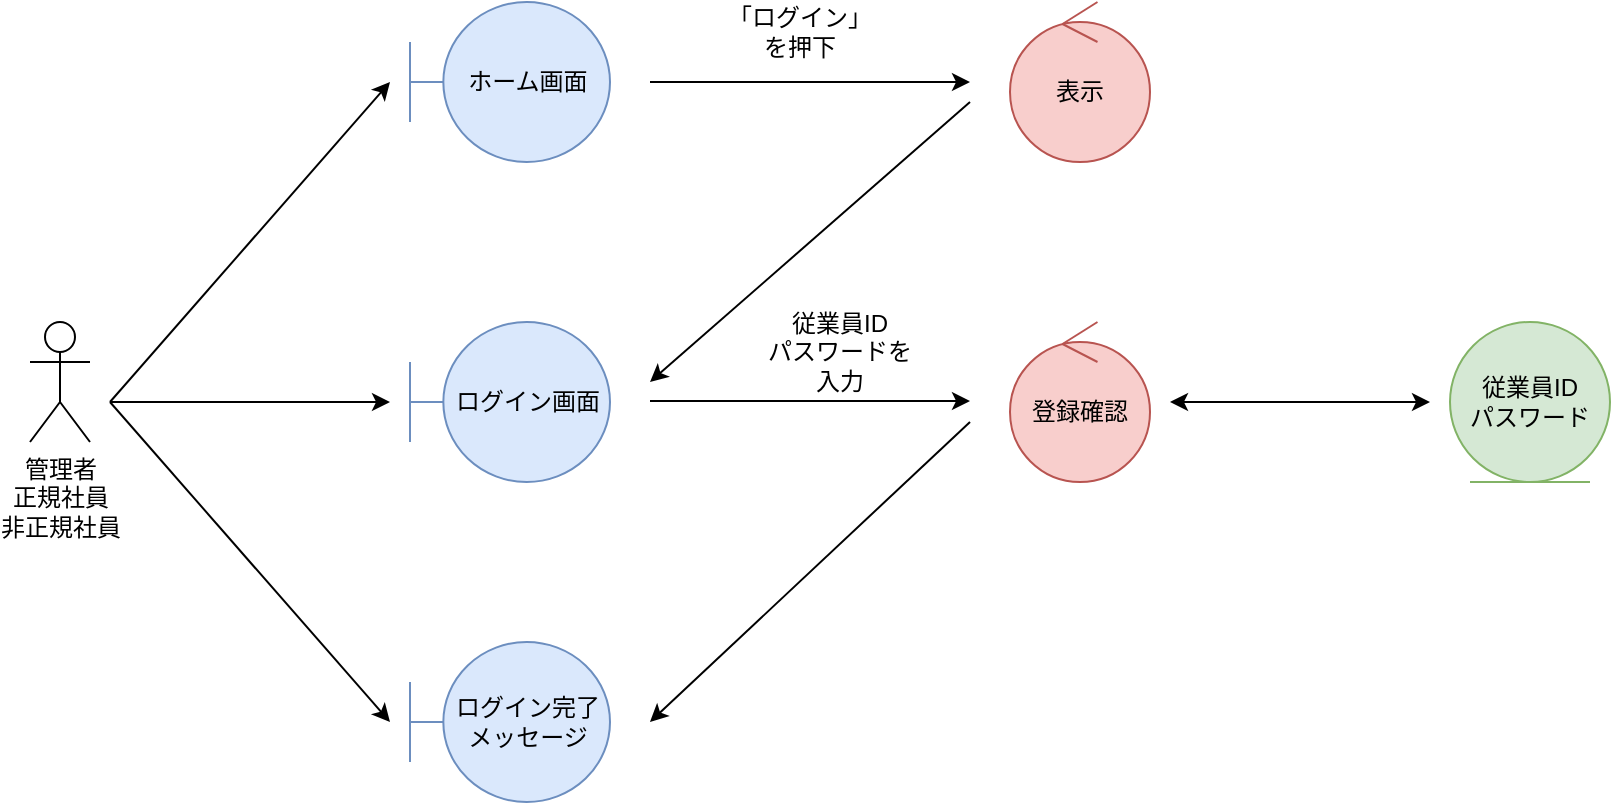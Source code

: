 <mxfile version="15.5.9" type="embed" pages="2">
    <diagram id="iHAmE9tPRXu_R2L8gTPu" name="ログイン">
        <mxGraphModel dx="1830" dy="430" grid="1" gridSize="10" guides="1" tooltips="1" connect="1" arrows="1" fold="1" page="1" pageScale="1" pageWidth="827" pageHeight="1169" math="0" shadow="0">
            <root>
                <mxCell id="0"/>
                <mxCell id="1" parent="0"/>
                <mxCell id="2" value="ホーム画面" style="shape=umlBoundary;whiteSpace=wrap;html=1;fillColor=#dae8fc;strokeColor=#6c8ebf;" vertex="1" parent="1">
                    <mxGeometry x="120" y="120" width="100" height="80" as="geometry"/>
                </mxCell>
                <mxCell id="3" value="ログイン画面" style="shape=umlBoundary;whiteSpace=wrap;html=1;fillColor=#dae8fc;strokeColor=#6c8ebf;" vertex="1" parent="1">
                    <mxGeometry x="120" y="280" width="100" height="80" as="geometry"/>
                </mxCell>
                <mxCell id="4" value="ログイン完了&lt;br&gt;メッセージ" style="shape=umlBoundary;whiteSpace=wrap;html=1;fillColor=#dae8fc;strokeColor=#6c8ebf;" vertex="1" parent="1">
                    <mxGeometry x="120" y="440" width="100" height="80" as="geometry"/>
                </mxCell>
                <mxCell id="5" value="" style="endArrow=classic;html=1;rounded=0;" edge="1" parent="1">
                    <mxGeometry width="50" height="50" relative="1" as="geometry">
                        <mxPoint x="-30" y="320" as="sourcePoint"/>
                        <mxPoint x="110" y="160.0" as="targetPoint"/>
                    </mxGeometry>
                </mxCell>
                <mxCell id="6" value="" style="endArrow=classic;html=1;rounded=0;" edge="1" parent="1">
                    <mxGeometry width="50" height="50" relative="1" as="geometry">
                        <mxPoint x="-30" y="320" as="sourcePoint"/>
                        <mxPoint x="110" y="480" as="targetPoint"/>
                    </mxGeometry>
                </mxCell>
                <mxCell id="7" value="「ログイン」&lt;br&gt;を押下" style="text;html=1;strokeColor=none;fillColor=none;align=center;verticalAlign=middle;whiteSpace=wrap;rounded=0;" vertex="1" parent="1">
                    <mxGeometry x="270" y="120" width="90" height="30" as="geometry"/>
                </mxCell>
                <mxCell id="8" value="" style="endArrow=classic;html=1;rounded=0;" edge="1" parent="1">
                    <mxGeometry width="50" height="50" relative="1" as="geometry">
                        <mxPoint x="-30" y="320" as="sourcePoint"/>
                        <mxPoint x="110" y="320" as="targetPoint"/>
                    </mxGeometry>
                </mxCell>
                <mxCell id="9" value="管理者&lt;br&gt;正規社員&lt;br&gt;非正規社員" style="shape=umlActor;verticalLabelPosition=bottom;verticalAlign=top;html=1;" vertex="1" parent="1">
                    <mxGeometry x="-70" y="280" width="30" height="60" as="geometry"/>
                </mxCell>
                <mxCell id="10" value="登録確認" style="ellipse;shape=umlControl;whiteSpace=wrap;html=1;fillColor=#f8cecc;strokeColor=#b85450;" vertex="1" parent="1">
                    <mxGeometry x="420" y="280" width="70" height="80" as="geometry"/>
                </mxCell>
                <mxCell id="11" value="表示" style="ellipse;shape=umlControl;whiteSpace=wrap;html=1;fillColor=#f8cecc;strokeColor=#b85450;" vertex="1" parent="1">
                    <mxGeometry x="420" y="120" width="70" height="80" as="geometry"/>
                </mxCell>
                <mxCell id="12" value="" style="endArrow=classic;html=1;rounded=0;" edge="1" parent="1">
                    <mxGeometry width="50" height="50" relative="1" as="geometry">
                        <mxPoint x="240" y="160.0" as="sourcePoint"/>
                        <mxPoint x="400" y="160.0" as="targetPoint"/>
                    </mxGeometry>
                </mxCell>
                <mxCell id="13" value="" style="endArrow=classic;html=1;rounded=0;" edge="1" parent="1">
                    <mxGeometry width="50" height="50" relative="1" as="geometry">
                        <mxPoint x="400" y="330" as="sourcePoint"/>
                        <mxPoint x="240" y="480" as="targetPoint"/>
                    </mxGeometry>
                </mxCell>
                <mxCell id="14" value="従業員ID&lt;br&gt;パスワード" style="ellipse;shape=umlEntity;whiteSpace=wrap;html=1;fillColor=#d5e8d4;strokeColor=#82b366;" vertex="1" parent="1">
                    <mxGeometry x="640" y="280" width="80" height="80" as="geometry"/>
                </mxCell>
                <mxCell id="18" value="" style="endArrow=classic;html=1;rounded=0;" edge="1" parent="1">
                    <mxGeometry width="50" height="50" relative="1" as="geometry">
                        <mxPoint x="400" y="170" as="sourcePoint"/>
                        <mxPoint x="240" y="310" as="targetPoint"/>
                    </mxGeometry>
                </mxCell>
                <mxCell id="19" value="" style="endArrow=classic;html=1;rounded=0;" edge="1" parent="1">
                    <mxGeometry width="50" height="50" relative="1" as="geometry">
                        <mxPoint x="240" y="319.5" as="sourcePoint"/>
                        <mxPoint x="400" y="319.5" as="targetPoint"/>
                    </mxGeometry>
                </mxCell>
                <mxCell id="20" value="従業員ID&lt;br&gt;パスワードを&lt;br&gt;入力" style="text;html=1;strokeColor=none;fillColor=none;align=center;verticalAlign=middle;whiteSpace=wrap;rounded=0;" vertex="1" parent="1">
                    <mxGeometry x="290" y="280" width="90" height="30" as="geometry"/>
                </mxCell>
                <mxCell id="23" value="" style="endArrow=classic;startArrow=classic;html=1;rounded=0;" edge="1" parent="1">
                    <mxGeometry width="50" height="50" relative="1" as="geometry">
                        <mxPoint x="500" y="320" as="sourcePoint"/>
                        <mxPoint x="630" y="320" as="targetPoint"/>
                    </mxGeometry>
                </mxCell>
            </root>
        </mxGraphModel>
    </diagram>
    <diagram id="tf4UZJZD0RDiBqe-PHWQ" name="データ履歴参照">
        <mxGraphModel dx="1003" dy="430" grid="1" gridSize="10" guides="1" tooltips="1" connect="1" arrows="1" fold="1" page="1" pageScale="1" pageWidth="827" pageHeight="1169" math="0" shadow="0">
            <root>
                <mxCell id="WSY_VpjnfgpXnHkrCLhn-0"/>
                <mxCell id="WSY_VpjnfgpXnHkrCLhn-1" parent="WSY_VpjnfgpXnHkrCLhn-0"/>
            </root>
        </mxGraphModel>
    </diagram>
</mxfile>